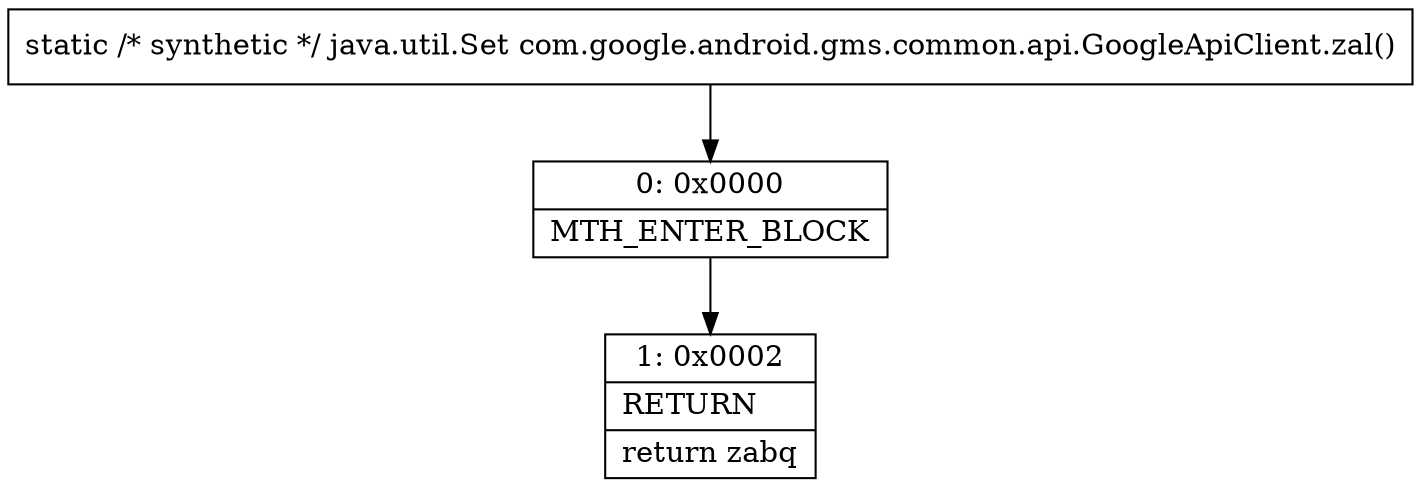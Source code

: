 digraph "CFG forcom.google.android.gms.common.api.GoogleApiClient.zal()Ljava\/util\/Set;" {
Node_0 [shape=record,label="{0\:\ 0x0000|MTH_ENTER_BLOCK\l}"];
Node_1 [shape=record,label="{1\:\ 0x0002|RETURN\l|return zabq\l}"];
MethodNode[shape=record,label="{static \/* synthetic *\/ java.util.Set com.google.android.gms.common.api.GoogleApiClient.zal() }"];
MethodNode -> Node_0;
Node_0 -> Node_1;
}

